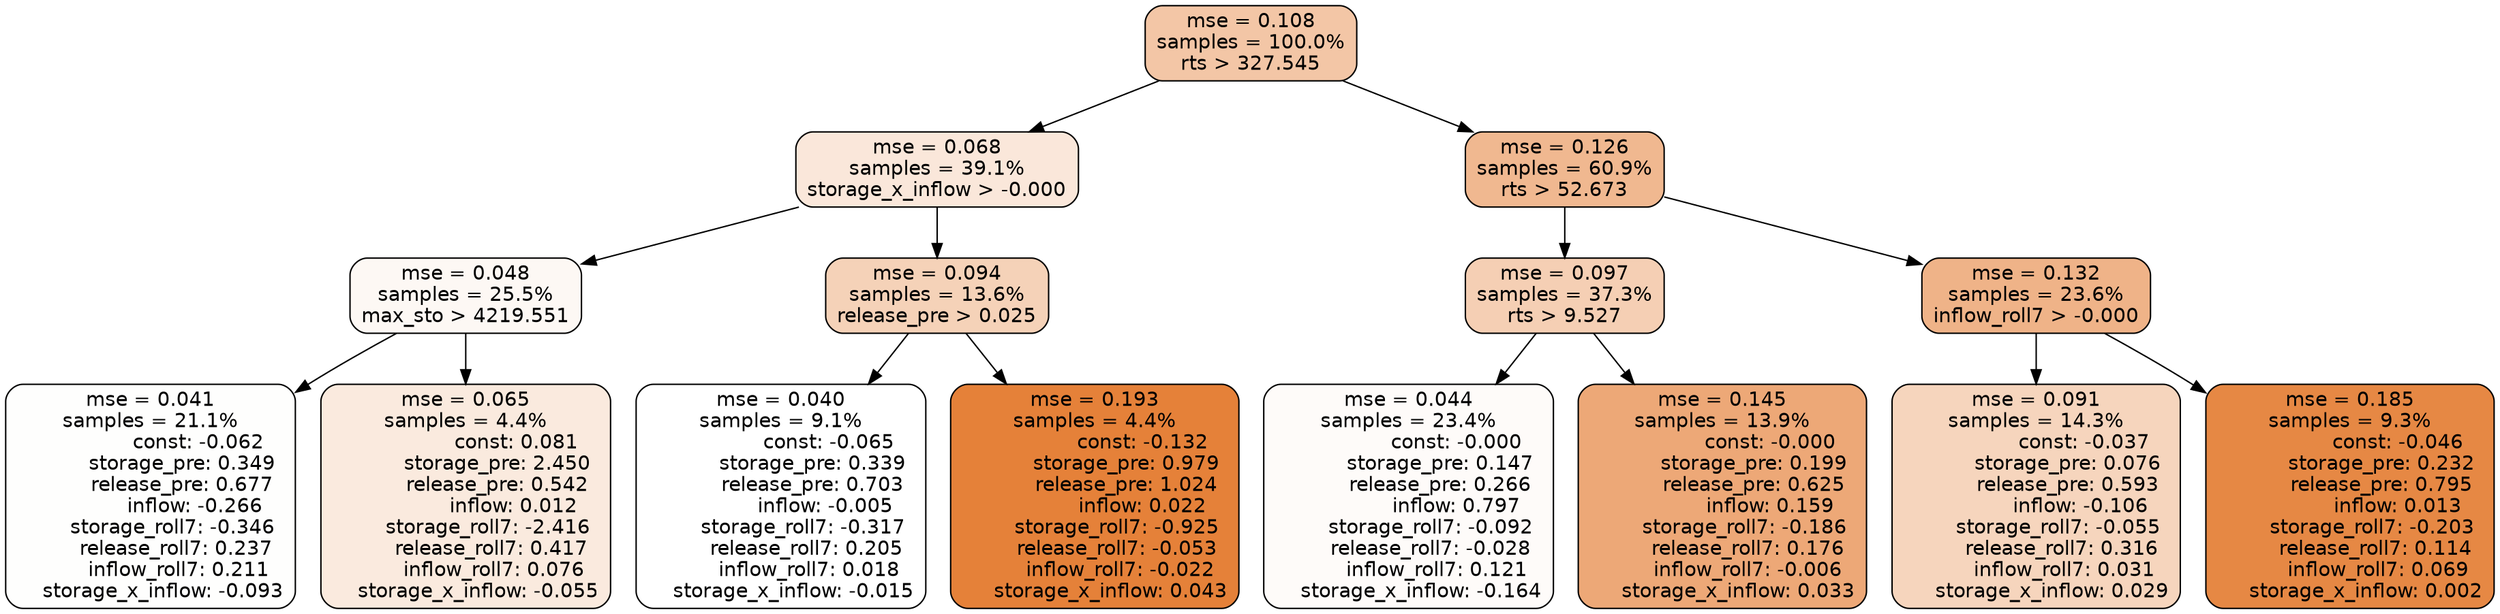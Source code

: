 digraph tree {
node [shape=rectangle, style="filled, rounded", color="black", fontname=helvetica] ;
edge [fontname=helvetica] ;
	"0" [label="mse = 0.108
samples = 100.0%
rts > 327.545", fillcolor="#f3c6a6"]
	"8" [label="mse = 0.068
samples = 39.1%
storage_x_inflow > -0.000", fillcolor="#fae7da"]
	"1" [label="mse = 0.126
samples = 60.9%
rts > 52.673", fillcolor="#f0b890"]
	"9" [label="mse = 0.048
samples = 25.5%
max_sto > 4219.551", fillcolor="#fdf8f4"]
	"12" [label="mse = 0.094
samples = 13.6%
release_pre > 0.025", fillcolor="#f5d2b8"]
	"2" [label="mse = 0.097
samples = 37.3%
rts > 9.527", fillcolor="#f5cfb4"]
	"5" [label="mse = 0.132
samples = 23.6%
inflow_roll7 > -0.000", fillcolor="#efb388"]
	"10" [label="mse = 0.041
samples = 21.1%
               const: -0.062
          storage_pre: 0.349
          release_pre: 0.677
              inflow: -0.266
       storage_roll7: -0.346
        release_roll7: 0.237
         inflow_roll7: 0.211
    storage_x_inflow: -0.093", fillcolor="#fefefd"]
	"11" [label="mse = 0.065
samples = 4.4%
                const: 0.081
          storage_pre: 2.450
          release_pre: 0.542
               inflow: 0.012
       storage_roll7: -2.416
        release_roll7: 0.417
         inflow_roll7: 0.076
    storage_x_inflow: -0.055", fillcolor="#faeade"]
	"13" [label="mse = 0.040
samples = 9.1%
               const: -0.065
          storage_pre: 0.339
          release_pre: 0.703
              inflow: -0.005
       storage_roll7: -0.317
        release_roll7: 0.205
         inflow_roll7: 0.018
    storage_x_inflow: -0.015", fillcolor="#ffffff"]
	"14" [label="mse = 0.193
samples = 4.4%
               const: -0.132
          storage_pre: 0.979
          release_pre: 1.024
               inflow: 0.022
       storage_roll7: -0.925
       release_roll7: -0.053
        inflow_roll7: -0.022
     storage_x_inflow: 0.043", fillcolor="#e58139"]
	"3" [label="mse = 0.044
samples = 23.4%
               const: -0.000
          storage_pre: 0.147
          release_pre: 0.266
               inflow: 0.797
       storage_roll7: -0.092
       release_roll7: -0.028
         inflow_roll7: 0.121
    storage_x_inflow: -0.164", fillcolor="#fefbf9"]
	"4" [label="mse = 0.145
samples = 13.9%
               const: -0.000
          storage_pre: 0.199
          release_pre: 0.625
               inflow: 0.159
       storage_roll7: -0.186
        release_roll7: 0.176
        inflow_roll7: -0.006
     storage_x_inflow: 0.033", fillcolor="#eda877"]
	"6" [label="mse = 0.091
samples = 14.3%
               const: -0.037
          storage_pre: 0.076
          release_pre: 0.593
              inflow: -0.106
       storage_roll7: -0.055
        release_roll7: 0.316
         inflow_roll7: 0.031
     storage_x_inflow: 0.029", fillcolor="#f6d5bd"]
	"7" [label="mse = 0.185
samples = 9.3%
               const: -0.046
          storage_pre: 0.232
          release_pre: 0.795
               inflow: 0.013
       storage_roll7: -0.203
        release_roll7: 0.114
         inflow_roll7: 0.069
     storage_x_inflow: 0.002", fillcolor="#e68844"]

	"0" -> "1"
	"0" -> "8"
	"8" -> "9"
	"8" -> "12"
	"1" -> "2"
	"1" -> "5"
	"9" -> "10"
	"9" -> "11"
	"12" -> "13"
	"12" -> "14"
	"2" -> "3"
	"2" -> "4"
	"5" -> "6"
	"5" -> "7"
}
